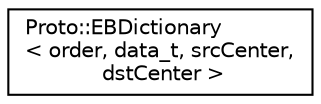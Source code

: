 digraph "Graphical Class Hierarchy"
{
  edge [fontname="Helvetica",fontsize="10",labelfontname="Helvetica",labelfontsize="10"];
  node [fontname="Helvetica",fontsize="10",shape=record];
  rankdir="LR";
  Node0 [label="Proto::EBDictionary\l\< order, data_t, srcCenter,\l dstCenter \>",height=0.2,width=0.4,color="black", fillcolor="white", style="filled",URL="$classProto_1_1EBDictionary.html",tooltip="class that creates and stores EBStencils "];
}
